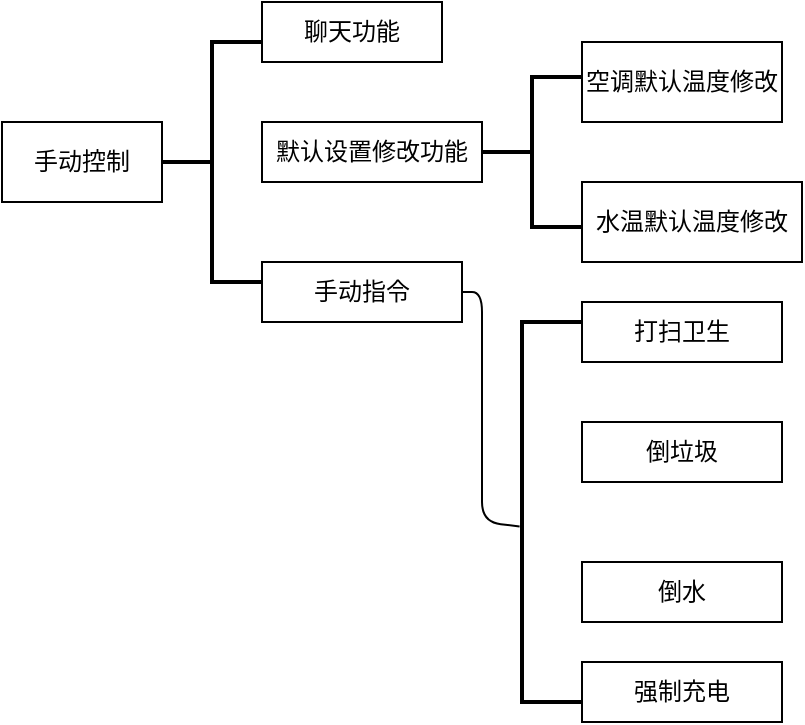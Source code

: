 <mxfile version="13.6.2" type="device"><diagram id="CBuREtHwpqbJeN58PPoj" name="第 1 页"><mxGraphModel dx="1278" dy="607" grid="1" gridSize="10" guides="1" tooltips="1" connect="1" arrows="1" fold="1" page="1" pageScale="1" pageWidth="827" pageHeight="1169" math="0" shadow="0"><root><mxCell id="0"/><mxCell id="1" parent="0"/><mxCell id="kyVfeNLg15or_V7wttv_-1" value="手动控制" style="rounded=0;whiteSpace=wrap;html=1;" vertex="1" parent="1"><mxGeometry x="20" y="290" width="80" height="40" as="geometry"/></mxCell><mxCell id="kyVfeNLg15or_V7wttv_-2" value="" style="strokeWidth=2;html=1;shape=mxgraph.flowchart.annotation_2;align=left;labelPosition=right;pointerEvents=1;" vertex="1" parent="1"><mxGeometry x="100" y="250" width="50" height="120" as="geometry"/></mxCell><mxCell id="kyVfeNLg15or_V7wttv_-3" value="聊天功能" style="rounded=0;whiteSpace=wrap;html=1;" vertex="1" parent="1"><mxGeometry x="150" y="230" width="90" height="30" as="geometry"/></mxCell><mxCell id="kyVfeNLg15or_V7wttv_-4" value="默认设置修改功能" style="rounded=0;whiteSpace=wrap;html=1;" vertex="1" parent="1"><mxGeometry x="150" y="290" width="110" height="30" as="geometry"/></mxCell><mxCell id="kyVfeNLg15or_V7wttv_-5" value="" style="strokeWidth=2;html=1;shape=mxgraph.flowchart.annotation_2;align=left;labelPosition=right;pointerEvents=1;" vertex="1" parent="1"><mxGeometry x="260" y="267.5" width="50" height="75" as="geometry"/></mxCell><mxCell id="kyVfeNLg15or_V7wttv_-6" value="空调默认温度修改" style="rounded=0;whiteSpace=wrap;html=1;" vertex="1" parent="1"><mxGeometry x="310" y="250" width="100" height="40" as="geometry"/></mxCell><mxCell id="kyVfeNLg15or_V7wttv_-7" value="&lt;span&gt;水温默认温度修改&lt;/span&gt;" style="rounded=0;whiteSpace=wrap;html=1;" vertex="1" parent="1"><mxGeometry x="310" y="320" width="110" height="40" as="geometry"/></mxCell><mxCell id="kyVfeNLg15or_V7wttv_-8" value="手动指令" style="rounded=0;whiteSpace=wrap;html=1;" vertex="1" parent="1"><mxGeometry x="150" y="360" width="100" height="30" as="geometry"/></mxCell><mxCell id="kyVfeNLg15or_V7wttv_-10" value="" style="strokeWidth=2;html=1;shape=mxgraph.flowchart.annotation_1;align=left;pointerEvents=1;" vertex="1" parent="1"><mxGeometry x="280" y="390" width="30" height="190" as="geometry"/></mxCell><mxCell id="kyVfeNLg15or_V7wttv_-11" value="打扫卫生" style="rounded=0;whiteSpace=wrap;html=1;" vertex="1" parent="1"><mxGeometry x="310" y="380" width="100" height="30" as="geometry"/></mxCell><mxCell id="kyVfeNLg15or_V7wttv_-12" value="倒垃圾" style="rounded=0;whiteSpace=wrap;html=1;" vertex="1" parent="1"><mxGeometry x="310" y="440" width="100" height="30" as="geometry"/></mxCell><mxCell id="kyVfeNLg15or_V7wttv_-13" value="倒水" style="rounded=0;whiteSpace=wrap;html=1;" vertex="1" parent="1"><mxGeometry x="310" y="510" width="100" height="30" as="geometry"/></mxCell><mxCell id="kyVfeNLg15or_V7wttv_-14" value="强制充电" style="rounded=0;whiteSpace=wrap;html=1;" vertex="1" parent="1"><mxGeometry x="310" y="560" width="100" height="30" as="geometry"/></mxCell><mxCell id="kyVfeNLg15or_V7wttv_-15" value="" style="endArrow=none;html=1;exitX=1;exitY=0.5;exitDx=0;exitDy=0;entryX=-0.04;entryY=0.538;entryDx=0;entryDy=0;entryPerimeter=0;" edge="1" parent="1" source="kyVfeNLg15or_V7wttv_-8" target="kyVfeNLg15or_V7wttv_-10"><mxGeometry width="50" height="50" relative="1" as="geometry"><mxPoint x="260" y="470" as="sourcePoint"/><mxPoint x="270" y="490" as="targetPoint"/><Array as="points"><mxPoint x="260" y="375"/><mxPoint x="260" y="490"/></Array></mxGeometry></mxCell></root></mxGraphModel></diagram></mxfile>